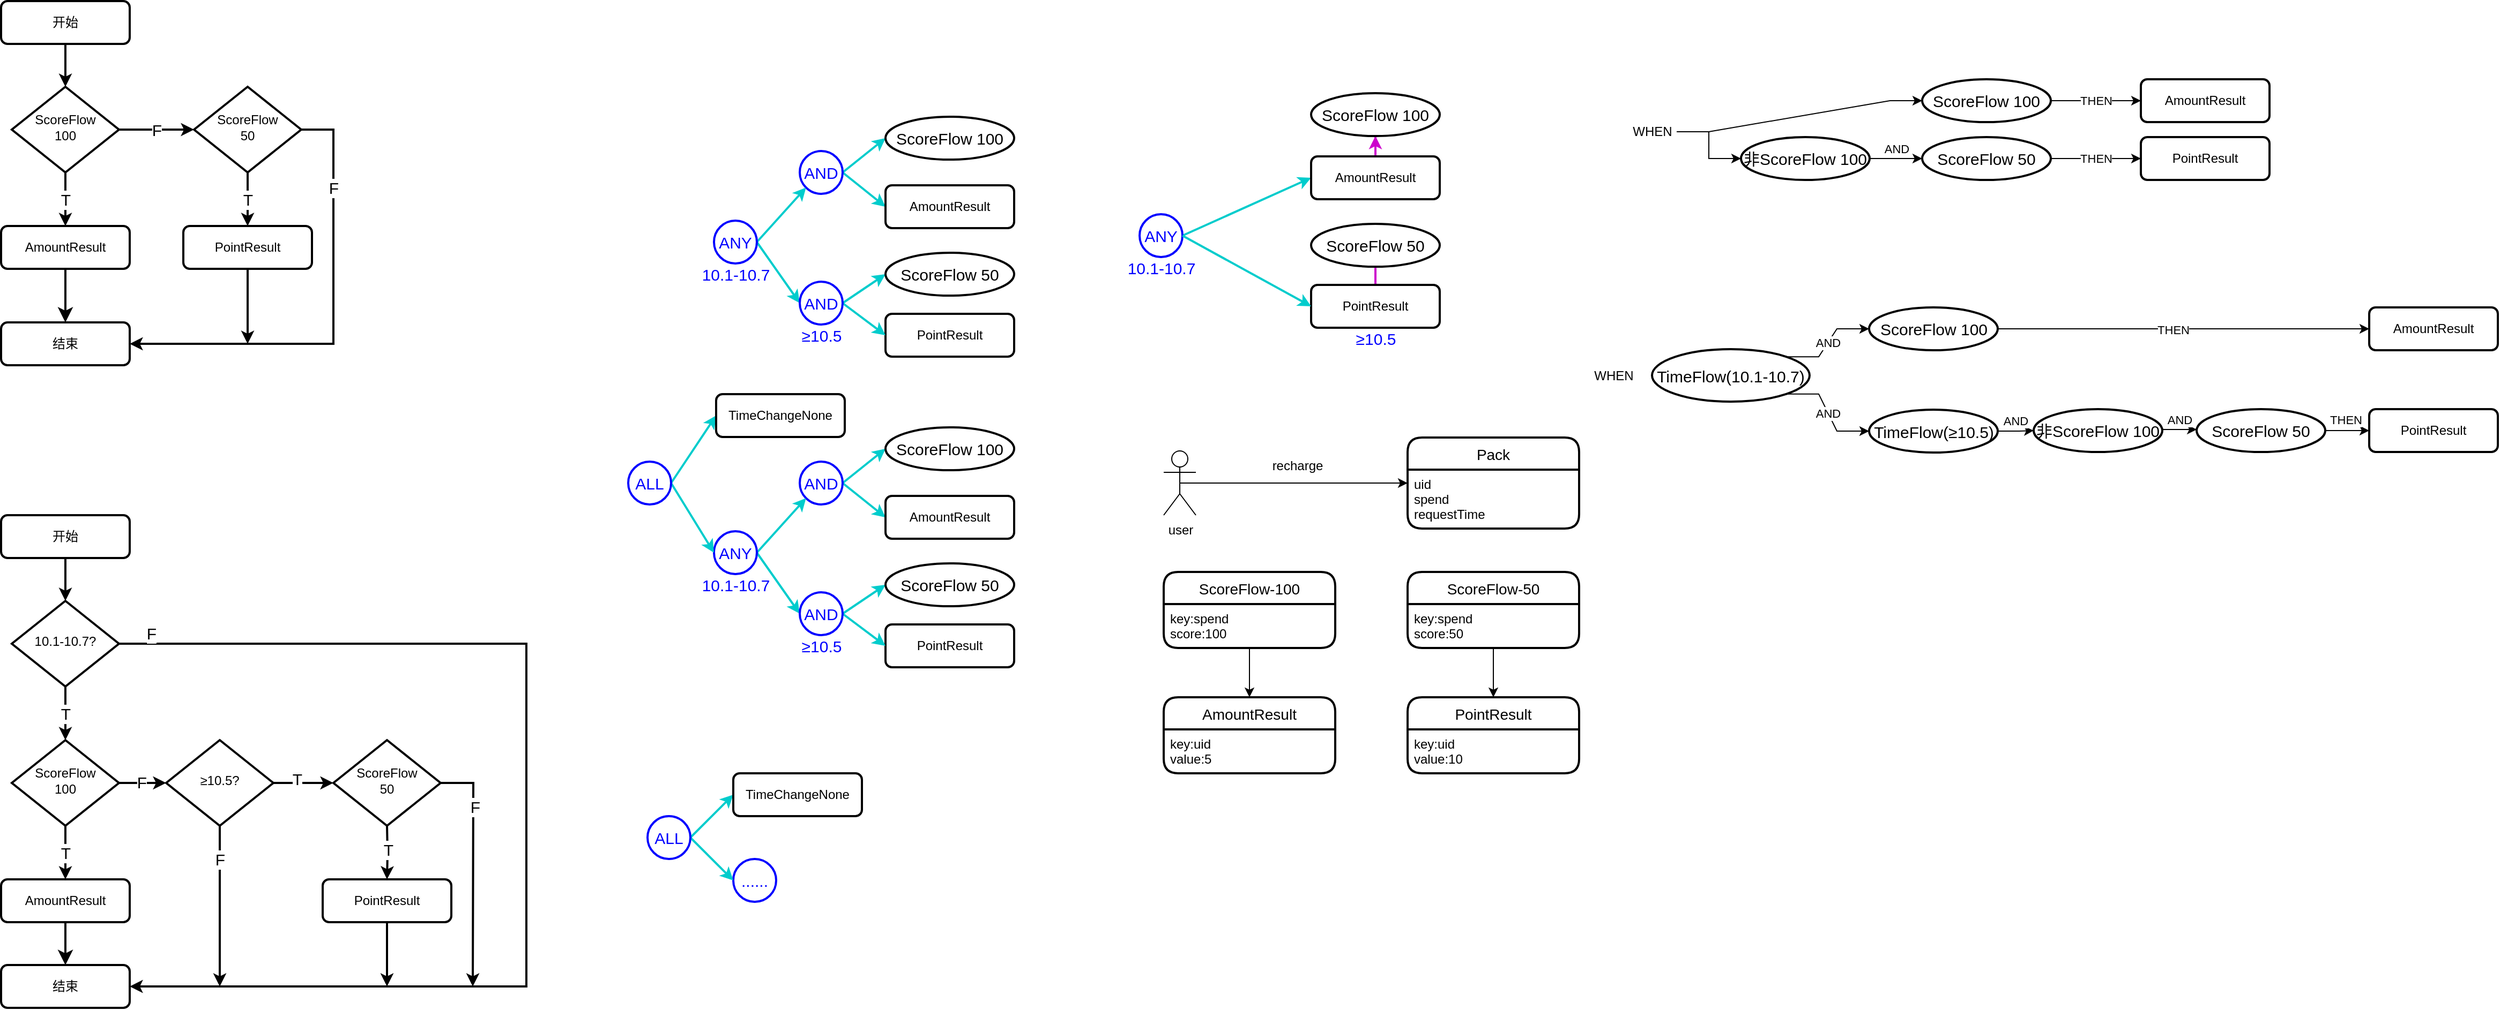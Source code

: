 <mxfile version="14.2.7" type="github">
  <diagram id="C5RBs43oDa-KdzZeNtuy" name="Page-1">
    <mxGraphModel dx="959" dy="532" grid="0" gridSize="10" guides="1" tooltips="1" connect="1" arrows="1" fold="1" page="0" pageScale="1" pageWidth="1169" pageHeight="827" math="0" shadow="0">
      <root>
        <mxCell id="WIyWlLk6GJQsqaUBKTNV-0" />
        <mxCell id="WIyWlLk6GJQsqaUBKTNV-1" parent="WIyWlLk6GJQsqaUBKTNV-0" />
        <mxCell id="TnptlTgJxlTRzI9Jp_Q5-65" value="" style="edgeStyle=orthogonalEdgeStyle;rounded=0;orthogonalLoop=1;jettySize=auto;html=1;endArrow=classic;endFill=1;strokeColor=#000000;strokeWidth=2;" parent="WIyWlLk6GJQsqaUBKTNV-1" source="TnptlTgJxlTRzI9Jp_Q5-39" target="TnptlTgJxlTRzI9Jp_Q5-55" edge="1">
          <mxGeometry relative="1" as="geometry" />
        </mxCell>
        <mxCell id="TnptlTgJxlTRzI9Jp_Q5-39" value="开始" style="rounded=1;whiteSpace=wrap;html=1;fontSize=12;glass=0;strokeWidth=2;shadow=0;" parent="WIyWlLk6GJQsqaUBKTNV-1" vertex="1">
          <mxGeometry x="160" y="530" width="120" height="40" as="geometry" />
        </mxCell>
        <mxCell id="TnptlTgJxlTRzI9Jp_Q5-64" value="T" style="edgeStyle=orthogonalEdgeStyle;rounded=0;orthogonalLoop=1;jettySize=auto;html=1;endArrow=classic;endFill=1;strokeColor=#000000;spacing=3;fontSize=15;strokeWidth=2;" parent="WIyWlLk6GJQsqaUBKTNV-1" source="TnptlTgJxlTRzI9Jp_Q5-42" target="TnptlTgJxlTRzI9Jp_Q5-45" edge="1">
          <mxGeometry relative="1" as="geometry" />
        </mxCell>
        <mxCell id="TnptlTgJxlTRzI9Jp_Q5-118" value="" style="edgeStyle=orthogonalEdgeStyle;rounded=0;jumpSize=10;orthogonalLoop=1;jettySize=auto;html=1;endArrow=classic;endFill=1;strokeColor=#000000;fontSize=15;fontColor=#000000;strokeWidth=2;" parent="WIyWlLk6GJQsqaUBKTNV-1" source="TnptlTgJxlTRzI9Jp_Q5-42" target="TnptlTgJxlTRzI9Jp_Q5-117" edge="1">
          <mxGeometry relative="1" as="geometry" />
        </mxCell>
        <mxCell id="TnptlTgJxlTRzI9Jp_Q5-120" value="F" style="edgeLabel;html=1;align=center;verticalAlign=middle;resizable=0;points=[];fontSize=15;fontColor=#000000;" parent="TnptlTgJxlTRzI9Jp_Q5-118" vertex="1" connectable="0">
          <mxGeometry x="-0.051" y="1" relative="1" as="geometry">
            <mxPoint as="offset" />
          </mxGeometry>
        </mxCell>
        <mxCell id="TnptlTgJxlTRzI9Jp_Q5-42" value="ScoreFlow&lt;br&gt;100" style="rhombus;whiteSpace=wrap;html=1;shadow=0;fontFamily=Helvetica;fontSize=12;align=center;strokeWidth=2;spacing=6;spacingTop=-4;" parent="WIyWlLk6GJQsqaUBKTNV-1" vertex="1">
          <mxGeometry x="170" y="740" width="100" height="80" as="geometry" />
        </mxCell>
        <mxCell id="TnptlTgJxlTRzI9Jp_Q5-43" value="" style="rounded=0;html=1;jettySize=auto;orthogonalLoop=1;fontSize=11;endArrow=classic;endFill=1;endSize=8;strokeWidth=2;shadow=0;labelBackgroundColor=none;edgeStyle=orthogonalEdgeStyle;exitX=0.5;exitY=1;exitDx=0;exitDy=0;" parent="WIyWlLk6GJQsqaUBKTNV-1" source="TnptlTgJxlTRzI9Jp_Q5-45" target="TnptlTgJxlTRzI9Jp_Q5-44" edge="1">
          <mxGeometry x="0.333" y="20" relative="1" as="geometry">
            <mxPoint as="offset" />
            <mxPoint x="220" y="940" as="sourcePoint" />
          </mxGeometry>
        </mxCell>
        <mxCell id="TnptlTgJxlTRzI9Jp_Q5-44" value="结束" style="rounded=1;whiteSpace=wrap;html=1;fontSize=12;glass=0;strokeWidth=2;shadow=0;" parent="WIyWlLk6GJQsqaUBKTNV-1" vertex="1">
          <mxGeometry x="160" y="950" width="120" height="40" as="geometry" />
        </mxCell>
        <mxCell id="TnptlTgJxlTRzI9Jp_Q5-45" value="AmountResult" style="rounded=1;whiteSpace=wrap;html=1;fontSize=12;glass=0;strokeWidth=2;shadow=0;" parent="WIyWlLk6GJQsqaUBKTNV-1" vertex="1">
          <mxGeometry x="160" y="870" width="120" height="40" as="geometry" />
        </mxCell>
        <mxCell id="TnptlTgJxlTRzI9Jp_Q5-46" value="" style="edgeStyle=orthogonalEdgeStyle;rounded=0;orthogonalLoop=1;jettySize=auto;html=1;spacing=3;fontSize=15;strokeWidth=2;" parent="WIyWlLk6GJQsqaUBKTNV-1" target="TnptlTgJxlTRzI9Jp_Q5-50" edge="1">
          <mxGeometry relative="1" as="geometry">
            <mxPoint x="520" y="820.0" as="sourcePoint" />
          </mxGeometry>
        </mxCell>
        <mxCell id="TnptlTgJxlTRzI9Jp_Q5-111" value="T" style="edgeLabel;html=1;align=center;verticalAlign=middle;resizable=0;points=[];fontSize=15;" parent="TnptlTgJxlTRzI9Jp_Q5-46" vertex="1" connectable="0">
          <mxGeometry x="-0.156" relative="1" as="geometry">
            <mxPoint as="offset" />
          </mxGeometry>
        </mxCell>
        <mxCell id="TnptlTgJxlTRzI9Jp_Q5-124" style="edgeStyle=orthogonalEdgeStyle;rounded=0;jumpSize=10;orthogonalLoop=1;jettySize=auto;html=1;endArrow=classic;endFill=1;strokeColor=#000000;fontSize=15;fontColor=#000000;strokeWidth=2;" parent="WIyWlLk6GJQsqaUBKTNV-1" source="TnptlTgJxlTRzI9Jp_Q5-50" edge="1">
          <mxGeometry relative="1" as="geometry">
            <mxPoint x="520" y="970" as="targetPoint" />
          </mxGeometry>
        </mxCell>
        <mxCell id="TnptlTgJxlTRzI9Jp_Q5-50" value="PointResult" style="rounded=1;whiteSpace=wrap;html=1;fontSize=12;glass=0;strokeWidth=2;shadow=0;" parent="WIyWlLk6GJQsqaUBKTNV-1" vertex="1">
          <mxGeometry x="460" y="870" width="120" height="40" as="geometry" />
        </mxCell>
        <mxCell id="TnptlTgJxlTRzI9Jp_Q5-56" value="T" style="edgeStyle=orthogonalEdgeStyle;rounded=0;orthogonalLoop=1;jettySize=auto;html=1;endArrow=classic;endFill=1;strokeColor=#000000;spacing=3;fontSize=15;strokeWidth=2;" parent="WIyWlLk6GJQsqaUBKTNV-1" source="TnptlTgJxlTRzI9Jp_Q5-55" target="TnptlTgJxlTRzI9Jp_Q5-42" edge="1">
          <mxGeometry relative="1" as="geometry" />
        </mxCell>
        <mxCell id="TnptlTgJxlTRzI9Jp_Q5-114" style="edgeStyle=orthogonalEdgeStyle;rounded=0;jumpSize=10;orthogonalLoop=1;jettySize=auto;html=1;exitX=1;exitY=0.5;exitDx=0;exitDy=0;entryX=1;entryY=0.5;entryDx=0;entryDy=0;endArrow=classic;endFill=1;strokeColor=#000000;fontSize=15;fontColor=#99004D;strokeWidth=2;" parent="WIyWlLk6GJQsqaUBKTNV-1" source="TnptlTgJxlTRzI9Jp_Q5-55" target="TnptlTgJxlTRzI9Jp_Q5-44" edge="1">
          <mxGeometry relative="1" as="geometry">
            <Array as="points">
              <mxPoint x="650" y="650" />
              <mxPoint x="650" y="970" />
            </Array>
          </mxGeometry>
        </mxCell>
        <mxCell id="TnptlTgJxlTRzI9Jp_Q5-132" value="F" style="edgeLabel;html=1;align=center;verticalAlign=middle;resizable=0;points=[];fontSize=15;fontColor=#000000;" parent="TnptlTgJxlTRzI9Jp_Q5-114" vertex="1" connectable="0">
          <mxGeometry x="-0.627" y="-1" relative="1" as="geometry">
            <mxPoint x="-170" y="-10.97" as="offset" />
          </mxGeometry>
        </mxCell>
        <mxCell id="TnptlTgJxlTRzI9Jp_Q5-55" value="10.1-10.7?" style="rhombus;whiteSpace=wrap;html=1;shadow=0;fontFamily=Helvetica;fontSize=12;align=center;strokeWidth=2;spacing=6;spacingTop=-4;" parent="WIyWlLk6GJQsqaUBKTNV-1" vertex="1">
          <mxGeometry x="170" y="610" width="100" height="80" as="geometry" />
        </mxCell>
        <mxCell id="TnptlTgJxlTRzI9Jp_Q5-104" value="" style="edgeStyle=orthogonalEdgeStyle;rounded=0;orthogonalLoop=1;jettySize=auto;html=1;endArrow=classic;endFill=1;strokeColor=#000000;spacingBottom=0;fontStyle=0;strokeWidth=2;" parent="WIyWlLk6GJQsqaUBKTNV-1" source="TnptlTgJxlTRzI9Jp_Q5-86" target="TnptlTgJxlTRzI9Jp_Q5-89" edge="1">
          <mxGeometry relative="1" as="geometry" />
        </mxCell>
        <mxCell id="TnptlTgJxlTRzI9Jp_Q5-86" value="开始" style="rounded=1;whiteSpace=wrap;html=1;fontSize=12;glass=0;strokeWidth=2;shadow=0;spacingBottom=0;fontStyle=0" parent="WIyWlLk6GJQsqaUBKTNV-1" vertex="1">
          <mxGeometry x="160" y="50" width="120" height="40" as="geometry" />
        </mxCell>
        <mxCell id="TnptlTgJxlTRzI9Jp_Q5-87" value="F" style="edgeStyle=orthogonalEdgeStyle;rounded=0;orthogonalLoop=1;jettySize=auto;html=1;endArrow=classic;endFill=1;strokeColor=#000000;spacing=3;fontSize=15;spacingBottom=0;fontStyle=0;strokeWidth=2;" parent="WIyWlLk6GJQsqaUBKTNV-1" source="TnptlTgJxlTRzI9Jp_Q5-89" target="TnptlTgJxlTRzI9Jp_Q5-97" edge="1">
          <mxGeometry relative="1" as="geometry" />
        </mxCell>
        <mxCell id="TnptlTgJxlTRzI9Jp_Q5-88" value="T" style="edgeStyle=orthogonalEdgeStyle;rounded=0;orthogonalLoop=1;jettySize=auto;html=1;endArrow=classic;endFill=1;strokeColor=#000000;spacing=3;fontSize=15;spacingBottom=0;fontStyle=0;strokeWidth=2;" parent="WIyWlLk6GJQsqaUBKTNV-1" source="TnptlTgJxlTRzI9Jp_Q5-89" target="TnptlTgJxlTRzI9Jp_Q5-92" edge="1">
          <mxGeometry relative="1" as="geometry" />
        </mxCell>
        <mxCell id="TnptlTgJxlTRzI9Jp_Q5-89" value="ScoreFlow&lt;br&gt;100" style="rhombus;whiteSpace=wrap;html=1;shadow=0;fontFamily=Helvetica;fontSize=12;align=center;strokeWidth=2;spacing=6;spacingTop=-4;spacingBottom=0;fontStyle=0" parent="WIyWlLk6GJQsqaUBKTNV-1" vertex="1">
          <mxGeometry x="170" y="130" width="100" height="80" as="geometry" />
        </mxCell>
        <mxCell id="TnptlTgJxlTRzI9Jp_Q5-90" value="" style="rounded=0;html=1;jettySize=auto;orthogonalLoop=1;fontSize=11;endArrow=classic;endFill=1;endSize=8;strokeWidth=2;shadow=0;labelBackgroundColor=none;edgeStyle=orthogonalEdgeStyle;exitX=0.5;exitY=1;exitDx=0;exitDy=0;spacingBottom=0;fontStyle=0" parent="WIyWlLk6GJQsqaUBKTNV-1" source="TnptlTgJxlTRzI9Jp_Q5-92" target="TnptlTgJxlTRzI9Jp_Q5-91" edge="1">
          <mxGeometry x="0.333" y="20" relative="1" as="geometry">
            <mxPoint as="offset" />
            <mxPoint x="220" y="330" as="sourcePoint" />
          </mxGeometry>
        </mxCell>
        <mxCell id="TnptlTgJxlTRzI9Jp_Q5-91" value="结束" style="rounded=1;whiteSpace=wrap;html=1;fontSize=12;glass=0;strokeWidth=2;shadow=0;spacingBottom=0;fontStyle=0" parent="WIyWlLk6GJQsqaUBKTNV-1" vertex="1">
          <mxGeometry x="160" y="350" width="120" height="40" as="geometry" />
        </mxCell>
        <mxCell id="TnptlTgJxlTRzI9Jp_Q5-92" value="AmountResult" style="rounded=1;whiteSpace=wrap;html=1;fontSize=12;glass=0;strokeWidth=2;shadow=0;spacingBottom=0;fontStyle=0" parent="WIyWlLk6GJQsqaUBKTNV-1" vertex="1">
          <mxGeometry x="160" y="260" width="120" height="40" as="geometry" />
        </mxCell>
        <mxCell id="TnptlTgJxlTRzI9Jp_Q5-93" value="T" style="edgeStyle=orthogonalEdgeStyle;rounded=0;orthogonalLoop=1;jettySize=auto;html=1;spacing=3;fontSize=15;spacingBottom=0;fontStyle=0;strokeWidth=2;" parent="WIyWlLk6GJQsqaUBKTNV-1" source="TnptlTgJxlTRzI9Jp_Q5-97" target="TnptlTgJxlTRzI9Jp_Q5-99" edge="1">
          <mxGeometry relative="1" as="geometry" />
        </mxCell>
        <mxCell id="TnptlTgJxlTRzI9Jp_Q5-95" style="edgeStyle=orthogonalEdgeStyle;rounded=0;orthogonalLoop=1;jettySize=auto;html=1;exitX=1;exitY=0.5;exitDx=0;exitDy=0;entryX=1;entryY=0.5;entryDx=0;entryDy=0;spacing=3;fontSize=12;spacingBottom=0;fontStyle=0;strokeWidth=2;" parent="WIyWlLk6GJQsqaUBKTNV-1" source="TnptlTgJxlTRzI9Jp_Q5-97" target="TnptlTgJxlTRzI9Jp_Q5-91" edge="1">
          <mxGeometry relative="1" as="geometry">
            <Array as="points">
              <mxPoint x="470" y="170" />
              <mxPoint x="470" y="370" />
            </Array>
          </mxGeometry>
        </mxCell>
        <mxCell id="TnptlTgJxlTRzI9Jp_Q5-131" value="F" style="edgeLabel;html=1;align=center;verticalAlign=middle;resizable=0;points=[];fontSize=15;fontColor=#000000;spacingBottom=0;fontStyle=0" parent="TnptlTgJxlTRzI9Jp_Q5-95" vertex="1" connectable="0">
          <mxGeometry x="-0.63" y="3" relative="1" as="geometry">
            <mxPoint x="-3.06" y="5.88" as="offset" />
          </mxGeometry>
        </mxCell>
        <mxCell id="TnptlTgJxlTRzI9Jp_Q5-97" value="ScoreFlow&lt;br&gt;50" style="rhombus;whiteSpace=wrap;html=1;shadow=0;fontFamily=Helvetica;fontSize=12;align=center;strokeWidth=2;spacing=6;spacingTop=-4;spacingBottom=0;fontStyle=0" parent="WIyWlLk6GJQsqaUBKTNV-1" vertex="1">
          <mxGeometry x="340" y="130" width="100" height="80" as="geometry" />
        </mxCell>
        <mxCell id="TnptlTgJxlTRzI9Jp_Q5-129" style="edgeStyle=orthogonalEdgeStyle;rounded=0;jumpSize=10;orthogonalLoop=1;jettySize=auto;html=1;endArrow=classic;endFill=1;strokeColor=#000000;fontSize=15;fontColor=#000000;spacingBottom=0;fontStyle=0;strokeWidth=2;" parent="WIyWlLk6GJQsqaUBKTNV-1" source="TnptlTgJxlTRzI9Jp_Q5-99" edge="1">
          <mxGeometry relative="1" as="geometry">
            <mxPoint x="390" y="370" as="targetPoint" />
          </mxGeometry>
        </mxCell>
        <mxCell id="TnptlTgJxlTRzI9Jp_Q5-99" value="PointResult" style="rounded=1;whiteSpace=wrap;html=1;fontSize=12;glass=0;strokeWidth=2;shadow=0;spacingBottom=0;fontStyle=0" parent="WIyWlLk6GJQsqaUBKTNV-1" vertex="1">
          <mxGeometry x="330" y="260" width="120" height="40" as="geometry" />
        </mxCell>
        <mxCell id="TnptlTgJxlTRzI9Jp_Q5-125" style="edgeStyle=orthogonalEdgeStyle;rounded=0;jumpSize=10;orthogonalLoop=1;jettySize=auto;html=1;endArrow=classic;endFill=1;strokeColor=#000000;fontSize=15;fontColor=#000000;strokeWidth=2;" parent="WIyWlLk6GJQsqaUBKTNV-1" source="TnptlTgJxlTRzI9Jp_Q5-48" edge="1">
          <mxGeometry relative="1" as="geometry">
            <mxPoint x="600" y="970" as="targetPoint" />
          </mxGeometry>
        </mxCell>
        <mxCell id="TnptlTgJxlTRzI9Jp_Q5-126" value="F" style="edgeLabel;html=1;align=center;verticalAlign=middle;resizable=0;points=[];fontSize=15;fontColor=#000000;" parent="TnptlTgJxlTRzI9Jp_Q5-125" vertex="1" connectable="0">
          <mxGeometry x="-0.53" y="1" relative="1" as="geometry">
            <mxPoint as="offset" />
          </mxGeometry>
        </mxCell>
        <mxCell id="TnptlTgJxlTRzI9Jp_Q5-48" value="ScoreFlow&lt;br&gt;50" style="rhombus;whiteSpace=wrap;html=1;shadow=0;fontFamily=Helvetica;fontSize=12;align=center;strokeWidth=2;spacing=6;spacingTop=-4;" parent="WIyWlLk6GJQsqaUBKTNV-1" vertex="1">
          <mxGeometry x="470" y="740" width="100" height="80" as="geometry" />
        </mxCell>
        <mxCell id="TnptlTgJxlTRzI9Jp_Q5-112" style="edgeStyle=orthogonalEdgeStyle;rounded=0;orthogonalLoop=1;jettySize=auto;html=1;exitX=1;exitY=0.5;exitDx=0;exitDy=0;entryX=1;entryY=0.5;entryDx=0;entryDy=0;fontSize=12;" parent="WIyWlLk6GJQsqaUBKTNV-1" target="TnptlTgJxlTRzI9Jp_Q5-48" edge="1">
          <mxGeometry relative="1" as="geometry">
            <mxPoint x="570" y="780.0" as="sourcePoint" />
            <mxPoint x="430" y="1000" as="targetPoint" />
          </mxGeometry>
        </mxCell>
        <mxCell id="TnptlTgJxlTRzI9Jp_Q5-119" value="" style="edgeStyle=orthogonalEdgeStyle;rounded=0;jumpSize=10;orthogonalLoop=1;jettySize=auto;html=1;endArrow=classic;endFill=1;strokeColor=#000000;fontSize=15;fontColor=#000000;strokeWidth=2;" parent="WIyWlLk6GJQsqaUBKTNV-1" source="TnptlTgJxlTRzI9Jp_Q5-117" target="TnptlTgJxlTRzI9Jp_Q5-48" edge="1">
          <mxGeometry relative="1" as="geometry" />
        </mxCell>
        <mxCell id="TnptlTgJxlTRzI9Jp_Q5-121" value="T" style="edgeLabel;html=1;align=center;verticalAlign=middle;resizable=0;points=[];fontSize=15;fontColor=#000000;" parent="TnptlTgJxlTRzI9Jp_Q5-119" vertex="1" connectable="0">
          <mxGeometry x="-0.229" y="4" relative="1" as="geometry">
            <mxPoint as="offset" />
          </mxGeometry>
        </mxCell>
        <mxCell id="TnptlTgJxlTRzI9Jp_Q5-123" style="edgeStyle=orthogonalEdgeStyle;rounded=0;jumpSize=10;orthogonalLoop=1;jettySize=auto;html=1;endArrow=classic;endFill=1;strokeColor=#000000;fontSize=15;fontColor=#000000;strokeWidth=2;" parent="WIyWlLk6GJQsqaUBKTNV-1" source="TnptlTgJxlTRzI9Jp_Q5-117" edge="1">
          <mxGeometry relative="1" as="geometry">
            <mxPoint x="364" y="970" as="targetPoint" />
          </mxGeometry>
        </mxCell>
        <mxCell id="TnptlTgJxlTRzI9Jp_Q5-127" value="F" style="edgeLabel;html=1;align=center;verticalAlign=middle;resizable=0;points=[];fontSize=15;fontColor=#000000;" parent="TnptlTgJxlTRzI9Jp_Q5-123" vertex="1" connectable="0">
          <mxGeometry x="-0.303" relative="1" as="geometry">
            <mxPoint y="-21.76" as="offset" />
          </mxGeometry>
        </mxCell>
        <mxCell id="TnptlTgJxlTRzI9Jp_Q5-117" value="≥10.5?" style="rhombus;whiteSpace=wrap;html=1;shadow=0;fontFamily=Helvetica;fontSize=12;align=center;strokeWidth=2;spacing=6;spacingTop=-4;" parent="WIyWlLk6GJQsqaUBKTNV-1" vertex="1">
          <mxGeometry x="314" y="740" width="100" height="80" as="geometry" />
        </mxCell>
        <mxCell id="TnptlTgJxlTRzI9Jp_Q5-153" style="edgeStyle=none;rounded=0;jumpSize=10;orthogonalLoop=1;jettySize=auto;html=1;exitX=1;exitY=0.5;exitDx=0;exitDy=0;entryX=0;entryY=0.5;entryDx=0;entryDy=0;endArrow=classic;endFill=1;strokeWidth=2;fontSize=15;fontColor=#6600CC;strokeColor=#00CCCC;" parent="WIyWlLk6GJQsqaUBKTNV-1" source="TnptlTgJxlTRzI9Jp_Q5-135" target="TnptlTgJxlTRzI9Jp_Q5-148" edge="1">
          <mxGeometry relative="1" as="geometry" />
        </mxCell>
        <mxCell id="TnptlTgJxlTRzI9Jp_Q5-154" style="edgeStyle=none;rounded=0;jumpSize=10;orthogonalLoop=1;jettySize=auto;html=1;exitX=1;exitY=0.5;exitDx=0;exitDy=0;entryX=0;entryY=0.5;entryDx=0;entryDy=0;endArrow=classic;endFill=1;strokeWidth=2;fontSize=15;fontColor=#6600CC;strokeColor=#00CCCC;" parent="WIyWlLk6GJQsqaUBKTNV-1" source="TnptlTgJxlTRzI9Jp_Q5-135" target="TnptlTgJxlTRzI9Jp_Q5-143" edge="1">
          <mxGeometry relative="1" as="geometry" />
        </mxCell>
        <mxCell id="TnptlTgJxlTRzI9Jp_Q5-135" value="AND" style="ellipse;whiteSpace=wrap;html=1;aspect=fixed;strokeWidth=2;fontSize=15;fontColor=#0000FF;strokeColor=#0000FF;" parent="WIyWlLk6GJQsqaUBKTNV-1" vertex="1">
          <mxGeometry x="905" y="190" width="40" height="40" as="geometry" />
        </mxCell>
        <mxCell id="TnptlTgJxlTRzI9Jp_Q5-157" style="edgeStyle=none;rounded=0;jumpSize=10;orthogonalLoop=1;jettySize=auto;html=1;exitX=1;exitY=0.5;exitDx=0;exitDy=0;entryX=0;entryY=1;entryDx=0;entryDy=0;endArrow=classic;endFill=1;strokeWidth=2;fontSize=15;fontColor=#6600CC;strokeColor=#00CCCC;" parent="WIyWlLk6GJQsqaUBKTNV-1" source="TnptlTgJxlTRzI9Jp_Q5-136" target="TnptlTgJxlTRzI9Jp_Q5-135" edge="1">
          <mxGeometry relative="1" as="geometry" />
        </mxCell>
        <mxCell id="TnptlTgJxlTRzI9Jp_Q5-158" style="edgeStyle=none;rounded=0;jumpSize=10;orthogonalLoop=1;jettySize=auto;html=1;exitX=1;exitY=0.5;exitDx=0;exitDy=0;entryX=0;entryY=0.5;entryDx=0;entryDy=0;endArrow=classic;endFill=1;strokeWidth=2;fontSize=15;fontColor=#6600CC;strokeColor=#00CCCC;" parent="WIyWlLk6GJQsqaUBKTNV-1" source="TnptlTgJxlTRzI9Jp_Q5-136" target="TnptlTgJxlTRzI9Jp_Q5-145" edge="1">
          <mxGeometry relative="1" as="geometry" />
        </mxCell>
        <mxCell id="TnptlTgJxlTRzI9Jp_Q5-136" value="ANY" style="ellipse;whiteSpace=wrap;html=1;aspect=fixed;strokeWidth=2;fontSize=15;fontColor=#0000FF;strokeColor=#0000FF;" parent="WIyWlLk6GJQsqaUBKTNV-1" vertex="1">
          <mxGeometry x="825" y="255" width="40" height="40" as="geometry" />
        </mxCell>
        <mxCell id="TnptlTgJxlTRzI9Jp_Q5-143" value="AmountResult" style="rounded=1;whiteSpace=wrap;html=1;fontSize=12;glass=0;strokeWidth=2;shadow=0;spacingBottom=0;fontStyle=0" parent="WIyWlLk6GJQsqaUBKTNV-1" vertex="1">
          <mxGeometry x="985" y="222" width="120" height="40" as="geometry" />
        </mxCell>
        <mxCell id="TnptlTgJxlTRzI9Jp_Q5-144" value="PointResult" style="rounded=1;whiteSpace=wrap;html=1;fontSize=12;glass=0;strokeWidth=2;shadow=0;spacingBottom=0;fontStyle=0" parent="WIyWlLk6GJQsqaUBKTNV-1" vertex="1">
          <mxGeometry x="985" y="342" width="120" height="40" as="geometry" />
        </mxCell>
        <mxCell id="TnptlTgJxlTRzI9Jp_Q5-155" style="edgeStyle=none;rounded=0;jumpSize=10;orthogonalLoop=1;jettySize=auto;html=1;exitX=1;exitY=0.5;exitDx=0;exitDy=0;entryX=0;entryY=0.5;entryDx=0;entryDy=0;endArrow=classic;endFill=1;strokeWidth=2;fontSize=15;fontColor=#6600CC;strokeColor=#00CCCC;" parent="WIyWlLk6GJQsqaUBKTNV-1" source="TnptlTgJxlTRzI9Jp_Q5-145" target="TnptlTgJxlTRzI9Jp_Q5-149" edge="1">
          <mxGeometry relative="1" as="geometry" />
        </mxCell>
        <mxCell id="TnptlTgJxlTRzI9Jp_Q5-156" style="edgeStyle=none;rounded=0;jumpSize=10;orthogonalLoop=1;jettySize=auto;html=1;exitX=1;exitY=0.5;exitDx=0;exitDy=0;entryX=0;entryY=0.5;entryDx=0;entryDy=0;endArrow=classic;endFill=1;strokeWidth=2;fontSize=15;fontColor=#6600CC;strokeColor=#00CCCC;" parent="WIyWlLk6GJQsqaUBKTNV-1" source="TnptlTgJxlTRzI9Jp_Q5-145" target="TnptlTgJxlTRzI9Jp_Q5-144" edge="1">
          <mxGeometry relative="1" as="geometry" />
        </mxCell>
        <mxCell id="TnptlTgJxlTRzI9Jp_Q5-145" value="AND" style="ellipse;whiteSpace=wrap;html=1;aspect=fixed;strokeWidth=2;fontSize=15;fontColor=#0000FF;strokeColor=#0000FF;" parent="WIyWlLk6GJQsqaUBKTNV-1" vertex="1">
          <mxGeometry x="905" y="312" width="40" height="40" as="geometry" />
        </mxCell>
        <mxCell id="TnptlTgJxlTRzI9Jp_Q5-148" value="&lt;span&gt;ScoreFlow 100&lt;/span&gt;" style="ellipse;whiteSpace=wrap;html=1;strokeWidth=2;fontSize=15;fontColor=#000000;" parent="WIyWlLk6GJQsqaUBKTNV-1" vertex="1">
          <mxGeometry x="985" y="158" width="120" height="40" as="geometry" />
        </mxCell>
        <mxCell id="TnptlTgJxlTRzI9Jp_Q5-149" value="&lt;span&gt;ScoreFlow 50&lt;/span&gt;" style="ellipse;whiteSpace=wrap;html=1;strokeWidth=2;fontSize=15;fontColor=#000000;" parent="WIyWlLk6GJQsqaUBKTNV-1" vertex="1">
          <mxGeometry x="985" y="285" width="120" height="40" as="geometry" />
        </mxCell>
        <mxCell id="TnptlTgJxlTRzI9Jp_Q5-166" value="10.1-10.7" style="text;html=1;align=center;verticalAlign=middle;resizable=0;points=[];autosize=1;fontSize=15;fontColor=#0000FF;" parent="WIyWlLk6GJQsqaUBKTNV-1" vertex="1">
          <mxGeometry x="805" y="295" width="80" height="20" as="geometry" />
        </mxCell>
        <mxCell id="TnptlTgJxlTRzI9Jp_Q5-167" value="≥10.5" style="text;html=1;align=center;verticalAlign=middle;resizable=0;points=[];autosize=1;fontSize=15;fontColor=#0000FF;" parent="WIyWlLk6GJQsqaUBKTNV-1" vertex="1">
          <mxGeometry x="895" y="352" width="60" height="20" as="geometry" />
        </mxCell>
        <mxCell id="TnptlTgJxlTRzI9Jp_Q5-168" style="edgeStyle=none;rounded=0;jumpSize=10;orthogonalLoop=1;jettySize=auto;html=1;exitX=1;exitY=0.5;exitDx=0;exitDy=0;entryX=0;entryY=0.5;entryDx=0;entryDy=0;endArrow=classic;endFill=1;strokeWidth=2;fontSize=15;fontColor=#6600CC;strokeColor=#00CCCC;" parent="WIyWlLk6GJQsqaUBKTNV-1" source="TnptlTgJxlTRzI9Jp_Q5-170" target="TnptlTgJxlTRzI9Jp_Q5-179" edge="1">
          <mxGeometry relative="1" as="geometry" />
        </mxCell>
        <mxCell id="TnptlTgJxlTRzI9Jp_Q5-169" style="edgeStyle=none;rounded=0;jumpSize=10;orthogonalLoop=1;jettySize=auto;html=1;exitX=1;exitY=0.5;exitDx=0;exitDy=0;entryX=0;entryY=0.5;entryDx=0;entryDy=0;endArrow=classic;endFill=1;strokeWidth=2;fontSize=15;fontColor=#6600CC;strokeColor=#00CCCC;" parent="WIyWlLk6GJQsqaUBKTNV-1" source="TnptlTgJxlTRzI9Jp_Q5-170" target="TnptlTgJxlTRzI9Jp_Q5-174" edge="1">
          <mxGeometry relative="1" as="geometry" />
        </mxCell>
        <mxCell id="TnptlTgJxlTRzI9Jp_Q5-170" value="AND" style="ellipse;whiteSpace=wrap;html=1;aspect=fixed;strokeWidth=2;fontSize=15;fontColor=#0000FF;strokeColor=#0000FF;" parent="WIyWlLk6GJQsqaUBKTNV-1" vertex="1">
          <mxGeometry x="905" y="480" width="40" height="40" as="geometry" />
        </mxCell>
        <mxCell id="TnptlTgJxlTRzI9Jp_Q5-171" style="edgeStyle=none;rounded=0;jumpSize=10;orthogonalLoop=1;jettySize=auto;html=1;exitX=1;exitY=0.5;exitDx=0;exitDy=0;entryX=0;entryY=1;entryDx=0;entryDy=0;endArrow=classic;endFill=1;strokeWidth=2;fontSize=15;fontColor=#6600CC;strokeColor=#00CCCC;" parent="WIyWlLk6GJQsqaUBKTNV-1" source="TnptlTgJxlTRzI9Jp_Q5-173" target="TnptlTgJxlTRzI9Jp_Q5-170" edge="1">
          <mxGeometry relative="1" as="geometry" />
        </mxCell>
        <mxCell id="TnptlTgJxlTRzI9Jp_Q5-172" style="edgeStyle=none;rounded=0;jumpSize=10;orthogonalLoop=1;jettySize=auto;html=1;exitX=1;exitY=0.5;exitDx=0;exitDy=0;entryX=0;entryY=0.5;entryDx=0;entryDy=0;endArrow=classic;endFill=1;strokeWidth=2;fontSize=15;fontColor=#6600CC;strokeColor=#00CCCC;" parent="WIyWlLk6GJQsqaUBKTNV-1" source="TnptlTgJxlTRzI9Jp_Q5-173" target="TnptlTgJxlTRzI9Jp_Q5-178" edge="1">
          <mxGeometry relative="1" as="geometry" />
        </mxCell>
        <mxCell id="TnptlTgJxlTRzI9Jp_Q5-173" value="ANY" style="ellipse;whiteSpace=wrap;html=1;aspect=fixed;strokeWidth=2;fontSize=15;fontColor=#0000FF;strokeColor=#0000FF;" parent="WIyWlLk6GJQsqaUBKTNV-1" vertex="1">
          <mxGeometry x="825" y="545" width="40" height="40" as="geometry" />
        </mxCell>
        <mxCell id="TnptlTgJxlTRzI9Jp_Q5-174" value="AmountResult" style="rounded=1;whiteSpace=wrap;html=1;fontSize=12;glass=0;strokeWidth=2;shadow=0;spacingBottom=0;fontStyle=0" parent="WIyWlLk6GJQsqaUBKTNV-1" vertex="1">
          <mxGeometry x="985" y="512" width="120" height="40" as="geometry" />
        </mxCell>
        <mxCell id="TnptlTgJxlTRzI9Jp_Q5-175" value="PointResult" style="rounded=1;whiteSpace=wrap;html=1;fontSize=12;glass=0;strokeWidth=2;shadow=0;spacingBottom=0;fontStyle=0" parent="WIyWlLk6GJQsqaUBKTNV-1" vertex="1">
          <mxGeometry x="985" y="632" width="120" height="40" as="geometry" />
        </mxCell>
        <mxCell id="TnptlTgJxlTRzI9Jp_Q5-176" style="edgeStyle=none;rounded=0;jumpSize=10;orthogonalLoop=1;jettySize=auto;html=1;exitX=1;exitY=0.5;exitDx=0;exitDy=0;entryX=0;entryY=0.5;entryDx=0;entryDy=0;endArrow=classic;endFill=1;strokeWidth=2;fontSize=15;fontColor=#6600CC;strokeColor=#00CCCC;" parent="WIyWlLk6GJQsqaUBKTNV-1" source="TnptlTgJxlTRzI9Jp_Q5-178" target="TnptlTgJxlTRzI9Jp_Q5-180" edge="1">
          <mxGeometry relative="1" as="geometry" />
        </mxCell>
        <mxCell id="TnptlTgJxlTRzI9Jp_Q5-177" style="edgeStyle=none;rounded=0;jumpSize=10;orthogonalLoop=1;jettySize=auto;html=1;exitX=1;exitY=0.5;exitDx=0;exitDy=0;entryX=0;entryY=0.5;entryDx=0;entryDy=0;endArrow=classic;endFill=1;strokeWidth=2;fontSize=15;fontColor=#6600CC;strokeColor=#00CCCC;" parent="WIyWlLk6GJQsqaUBKTNV-1" source="TnptlTgJxlTRzI9Jp_Q5-178" target="TnptlTgJxlTRzI9Jp_Q5-175" edge="1">
          <mxGeometry relative="1" as="geometry" />
        </mxCell>
        <mxCell id="TnptlTgJxlTRzI9Jp_Q5-178" value="AND" style="ellipse;whiteSpace=wrap;html=1;aspect=fixed;strokeWidth=2;fontSize=15;fontColor=#0000FF;strokeColor=#0000FF;" parent="WIyWlLk6GJQsqaUBKTNV-1" vertex="1">
          <mxGeometry x="905" y="602" width="40" height="40" as="geometry" />
        </mxCell>
        <mxCell id="TnptlTgJxlTRzI9Jp_Q5-179" value="&lt;span&gt;ScoreFlow 100&lt;/span&gt;" style="ellipse;whiteSpace=wrap;html=1;strokeWidth=2;fontSize=15;fontColor=#000000;" parent="WIyWlLk6GJQsqaUBKTNV-1" vertex="1">
          <mxGeometry x="985" y="448" width="120" height="40" as="geometry" />
        </mxCell>
        <mxCell id="TnptlTgJxlTRzI9Jp_Q5-180" value="&lt;span&gt;ScoreFlow 50&lt;/span&gt;" style="ellipse;whiteSpace=wrap;html=1;strokeWidth=2;fontSize=15;fontColor=#000000;" parent="WIyWlLk6GJQsqaUBKTNV-1" vertex="1">
          <mxGeometry x="985" y="575" width="120" height="40" as="geometry" />
        </mxCell>
        <mxCell id="TnptlTgJxlTRzI9Jp_Q5-181" value="10.1-10.7" style="text;html=1;align=center;verticalAlign=middle;resizable=0;points=[];autosize=1;fontSize=15;fontColor=#0000FF;" parent="WIyWlLk6GJQsqaUBKTNV-1" vertex="1">
          <mxGeometry x="805" y="585" width="80" height="20" as="geometry" />
        </mxCell>
        <mxCell id="TnptlTgJxlTRzI9Jp_Q5-182" value="≥10.5" style="text;html=1;align=center;verticalAlign=middle;resizable=0;points=[];autosize=1;fontSize=15;fontColor=#0000FF;" parent="WIyWlLk6GJQsqaUBKTNV-1" vertex="1">
          <mxGeometry x="895" y="642" width="60" height="20" as="geometry" />
        </mxCell>
        <mxCell id="TnptlTgJxlTRzI9Jp_Q5-185" style="rounded=0;jumpSize=10;orthogonalLoop=1;jettySize=auto;html=1;exitX=1;exitY=0.5;exitDx=0;exitDy=0;entryX=0;entryY=0.5;entryDx=0;entryDy=0;endArrow=classic;endFill=1;strokeColor=#00CCCC;strokeWidth=2;fontSize=15;fontColor=#6600CC;startArrow=none;startFill=0;" parent="WIyWlLk6GJQsqaUBKTNV-1" source="TnptlTgJxlTRzI9Jp_Q5-183" target="TnptlTgJxlTRzI9Jp_Q5-173" edge="1">
          <mxGeometry relative="1" as="geometry" />
        </mxCell>
        <mxCell id="TnptlTgJxlTRzI9Jp_Q5-187" style="edgeStyle=none;rounded=0;jumpSize=10;orthogonalLoop=1;jettySize=auto;html=1;exitX=1;exitY=0.5;exitDx=0;exitDy=0;entryX=0;entryY=0.5;entryDx=0;entryDy=0;startArrow=none;startFill=0;endArrow=classic;endFill=1;strokeColor=#00CCCC;strokeWidth=2;fontSize=15;fontColor=#6600CC;" parent="WIyWlLk6GJQsqaUBKTNV-1" source="TnptlTgJxlTRzI9Jp_Q5-183" target="TnptlTgJxlTRzI9Jp_Q5-186" edge="1">
          <mxGeometry relative="1" as="geometry" />
        </mxCell>
        <mxCell id="TnptlTgJxlTRzI9Jp_Q5-183" value="ALL" style="ellipse;whiteSpace=wrap;html=1;aspect=fixed;strokeWidth=2;fontSize=15;fontColor=#0000FF;strokeColor=#0000FF;" parent="WIyWlLk6GJQsqaUBKTNV-1" vertex="1">
          <mxGeometry x="745" y="480" width="40" height="40" as="geometry" />
        </mxCell>
        <mxCell id="TnptlTgJxlTRzI9Jp_Q5-186" value="TimeChangeNone" style="rounded=1;whiteSpace=wrap;html=1;fontSize=12;glass=0;strokeWidth=2;shadow=0;spacingBottom=0;fontStyle=0" parent="WIyWlLk6GJQsqaUBKTNV-1" vertex="1">
          <mxGeometry x="827" y="417" width="120" height="40" as="geometry" />
        </mxCell>
        <mxCell id="TnptlTgJxlTRzI9Jp_Q5-188" style="edgeStyle=none;rounded=0;jumpSize=10;orthogonalLoop=1;jettySize=auto;html=1;exitX=1;exitY=0.5;exitDx=0;exitDy=0;entryX=0;entryY=0.5;entryDx=0;entryDy=0;endArrow=classic;endFill=1;strokeWidth=2;fontSize=15;fontColor=#6600CC;strokeColor=#00CCCC;" parent="WIyWlLk6GJQsqaUBKTNV-1" edge="1">
          <mxGeometry relative="1" as="geometry">
            <mxPoint x="1338" y="856" as="sourcePoint" />
          </mxGeometry>
        </mxCell>
        <mxCell id="TnptlTgJxlTRzI9Jp_Q5-193" value="......" style="ellipse;whiteSpace=wrap;html=1;aspect=fixed;strokeWidth=2;fontSize=15;fontColor=#0000FF;strokeColor=#0000FF;" parent="WIyWlLk6GJQsqaUBKTNV-1" vertex="1">
          <mxGeometry x="843" y="851" width="40" height="40" as="geometry" />
        </mxCell>
        <mxCell id="TnptlTgJxlTRzI9Jp_Q5-203" style="rounded=0;jumpSize=10;orthogonalLoop=1;jettySize=auto;html=1;exitX=1;exitY=0.5;exitDx=0;exitDy=0;entryX=0;entryY=0.5;entryDx=0;entryDy=0;endArrow=classic;endFill=1;strokeColor=#00CCCC;strokeWidth=2;fontSize=15;fontColor=#6600CC;startArrow=none;startFill=0;" parent="WIyWlLk6GJQsqaUBKTNV-1" source="TnptlTgJxlTRzI9Jp_Q5-205" target="TnptlTgJxlTRzI9Jp_Q5-193" edge="1">
          <mxGeometry relative="1" as="geometry" />
        </mxCell>
        <mxCell id="TnptlTgJxlTRzI9Jp_Q5-204" style="edgeStyle=none;rounded=0;jumpSize=10;orthogonalLoop=1;jettySize=auto;html=1;exitX=1;exitY=0.5;exitDx=0;exitDy=0;entryX=0;entryY=0.5;entryDx=0;entryDy=0;startArrow=none;startFill=0;endArrow=classic;endFill=1;strokeColor=#00CCCC;strokeWidth=2;fontSize=15;fontColor=#6600CC;" parent="WIyWlLk6GJQsqaUBKTNV-1" source="TnptlTgJxlTRzI9Jp_Q5-205" target="TnptlTgJxlTRzI9Jp_Q5-206" edge="1">
          <mxGeometry relative="1" as="geometry" />
        </mxCell>
        <mxCell id="TnptlTgJxlTRzI9Jp_Q5-205" value="ALL" style="ellipse;whiteSpace=wrap;html=1;aspect=fixed;strokeWidth=2;fontSize=15;fontColor=#0000FF;strokeColor=#0000FF;" parent="WIyWlLk6GJQsqaUBKTNV-1" vertex="1">
          <mxGeometry x="763" y="811" width="40" height="40" as="geometry" />
        </mxCell>
        <mxCell id="TnptlTgJxlTRzI9Jp_Q5-206" value="TimeChangeNone" style="rounded=1;whiteSpace=wrap;html=1;fontSize=12;glass=0;strokeWidth=2;shadow=0;spacingBottom=0;fontStyle=0" parent="WIyWlLk6GJQsqaUBKTNV-1" vertex="1">
          <mxGeometry x="843" y="771" width="120" height="40" as="geometry" />
        </mxCell>
        <mxCell id="jmGzEtICHQxzF6tMECZx-3" style="edgeStyle=none;rounded=0;jumpSize=10;orthogonalLoop=1;jettySize=auto;html=1;exitX=1;exitY=0.5;exitDx=0;exitDy=0;entryX=0;entryY=0.5;entryDx=0;entryDy=0;endArrow=classic;endFill=1;strokeWidth=2;fontSize=15;fontColor=#6600CC;strokeColor=#00CCCC;" parent="WIyWlLk6GJQsqaUBKTNV-1" source="jmGzEtICHQxzF6tMECZx-5" target="jmGzEtICHQxzF6tMECZx-6" edge="1">
          <mxGeometry relative="1" as="geometry">
            <mxPoint x="1307.858" y="218.142" as="targetPoint" />
          </mxGeometry>
        </mxCell>
        <mxCell id="jmGzEtICHQxzF6tMECZx-5" value="ANY" style="ellipse;whiteSpace=wrap;html=1;aspect=fixed;strokeWidth=2;fontSize=15;fontColor=#0000FF;strokeColor=#0000FF;" parent="WIyWlLk6GJQsqaUBKTNV-1" vertex="1">
          <mxGeometry x="1222" y="249" width="40" height="40" as="geometry" />
        </mxCell>
        <mxCell id="jmGzEtICHQxzF6tMECZx-19" style="edgeStyle=orthogonalEdgeStyle;rounded=0;orthogonalLoop=1;jettySize=auto;html=1;entryX=0.5;entryY=1;entryDx=0;entryDy=0;strokeWidth=2;strokeColor=#CC00CC;" parent="WIyWlLk6GJQsqaUBKTNV-1" source="jmGzEtICHQxzF6tMECZx-6" target="jmGzEtICHQxzF6tMECZx-11" edge="1">
          <mxGeometry relative="1" as="geometry" />
        </mxCell>
        <mxCell id="jmGzEtICHQxzF6tMECZx-6" value="AmountResult" style="rounded=1;whiteSpace=wrap;html=1;fontSize=12;glass=0;strokeWidth=2;shadow=0;spacingBottom=0;fontStyle=0" parent="WIyWlLk6GJQsqaUBKTNV-1" vertex="1">
          <mxGeometry x="1382" y="195" width="120" height="40" as="geometry" />
        </mxCell>
        <mxCell id="jmGzEtICHQxzF6tMECZx-17" style="edgeStyle=orthogonalEdgeStyle;rounded=0;orthogonalLoop=1;jettySize=auto;html=1;strokeWidth=2;strokeColor=#CC00CC;" parent="WIyWlLk6GJQsqaUBKTNV-1" source="jmGzEtICHQxzF6tMECZx-7" edge="1">
          <mxGeometry relative="1" as="geometry">
            <mxPoint x="1442.0" y="299.143" as="targetPoint" />
          </mxGeometry>
        </mxCell>
        <mxCell id="jmGzEtICHQxzF6tMECZx-7" value="PointResult" style="rounded=1;whiteSpace=wrap;html=1;fontSize=12;glass=0;strokeWidth=2;shadow=0;spacingBottom=0;fontStyle=0" parent="WIyWlLk6GJQsqaUBKTNV-1" vertex="1">
          <mxGeometry x="1382" y="315" width="120" height="40" as="geometry" />
        </mxCell>
        <mxCell id="jmGzEtICHQxzF6tMECZx-9" style="edgeStyle=none;rounded=0;jumpSize=10;orthogonalLoop=1;jettySize=auto;html=1;exitX=1;exitY=0.5;exitDx=0;exitDy=0;entryX=0;entryY=0.5;entryDx=0;entryDy=0;endArrow=classic;endFill=1;strokeWidth=2;fontSize=15;fontColor=#6600CC;strokeColor=#00CCCC;" parent="WIyWlLk6GJQsqaUBKTNV-1" source="jmGzEtICHQxzF6tMECZx-5" target="jmGzEtICHQxzF6tMECZx-7" edge="1">
          <mxGeometry relative="1" as="geometry">
            <mxPoint x="1342" y="326" as="sourcePoint" />
          </mxGeometry>
        </mxCell>
        <mxCell id="jmGzEtICHQxzF6tMECZx-11" value="&lt;span&gt;ScoreFlow 100&lt;/span&gt;" style="ellipse;whiteSpace=wrap;html=1;strokeWidth=2;fontSize=15;fontColor=#000000;" parent="WIyWlLk6GJQsqaUBKTNV-1" vertex="1">
          <mxGeometry x="1382" y="136" width="120" height="40" as="geometry" />
        </mxCell>
        <mxCell id="jmGzEtICHQxzF6tMECZx-12" value="&lt;span&gt;ScoreFlow 50&lt;/span&gt;" style="ellipse;whiteSpace=wrap;html=1;strokeWidth=2;fontSize=15;fontColor=#000000;" parent="WIyWlLk6GJQsqaUBKTNV-1" vertex="1">
          <mxGeometry x="1382" y="258" width="120" height="40" as="geometry" />
        </mxCell>
        <mxCell id="jmGzEtICHQxzF6tMECZx-13" value="10.1-10.7" style="text;html=1;align=center;verticalAlign=middle;resizable=0;points=[];autosize=1;fontSize=15;fontColor=#0000FF;" parent="WIyWlLk6GJQsqaUBKTNV-1" vertex="1">
          <mxGeometry x="1202" y="289" width="80" height="20" as="geometry" />
        </mxCell>
        <mxCell id="jmGzEtICHQxzF6tMECZx-15" value="≥10.5" style="text;html=1;align=center;verticalAlign=middle;resizable=0;points=[];autosize=1;fontSize=15;fontColor=#0000FF;" parent="WIyWlLk6GJQsqaUBKTNV-1" vertex="1">
          <mxGeometry x="1412" y="355" width="60" height="20" as="geometry" />
        </mxCell>
        <mxCell id="QIXoGVVQBIflCUho2s_--22" style="edgeStyle=orthogonalEdgeStyle;rounded=0;orthogonalLoop=1;jettySize=auto;html=1;exitX=0.5;exitY=0.5;exitDx=0;exitDy=0;exitPerimeter=0;entryX=0;entryY=0.5;entryDx=0;entryDy=0;" parent="WIyWlLk6GJQsqaUBKTNV-1" source="QIXoGVVQBIflCUho2s_--0" target="QIXoGVVQBIflCUho2s_--11" edge="1">
          <mxGeometry relative="1" as="geometry" />
        </mxCell>
        <mxCell id="QIXoGVVQBIflCUho2s_--0" value="user" style="shape=umlActor;verticalLabelPosition=bottom;verticalAlign=top;html=1;outlineConnect=0;" parent="WIyWlLk6GJQsqaUBKTNV-1" vertex="1">
          <mxGeometry x="1244.5" y="470" width="30" height="60" as="geometry" />
        </mxCell>
        <mxCell id="QIXoGVVQBIflCUho2s_--11" value="Pack" style="swimlane;childLayout=stackLayout;horizontal=1;startSize=30;horizontalStack=0;rounded=1;fontSize=14;fontStyle=0;strokeWidth=2;resizeParent=0;resizeLast=1;shadow=0;dashed=0;align=center;" parent="WIyWlLk6GJQsqaUBKTNV-1" vertex="1">
          <mxGeometry x="1472" y="457.5" width="160" height="85" as="geometry" />
        </mxCell>
        <mxCell id="QIXoGVVQBIflCUho2s_--12" value="uid&#xa;spend&#xa;requestTime" style="align=left;strokeColor=none;fillColor=none;spacingLeft=4;fontSize=12;verticalAlign=top;resizable=0;rotatable=0;part=1;" parent="QIXoGVVQBIflCUho2s_--11" vertex="1">
          <mxGeometry y="30" width="160" height="55" as="geometry" />
        </mxCell>
        <mxCell id="QIXoGVVQBIflCUho2s_--14" value="AmountResult" style="swimlane;childLayout=stackLayout;horizontal=1;startSize=30;horizontalStack=0;rounded=1;fontSize=14;fontStyle=0;strokeWidth=2;resizeParent=0;resizeLast=1;shadow=0;dashed=0;align=center;" parent="WIyWlLk6GJQsqaUBKTNV-1" vertex="1">
          <mxGeometry x="1244.5" y="700" width="160" height="71" as="geometry" />
        </mxCell>
        <mxCell id="QIXoGVVQBIflCUho2s_--15" value="key:uid&#xa;value:5" style="align=left;strokeColor=none;fillColor=none;spacingLeft=4;fontSize=12;verticalAlign=top;resizable=0;rotatable=0;part=1;" parent="QIXoGVVQBIflCUho2s_--14" vertex="1">
          <mxGeometry y="30" width="160" height="41" as="geometry" />
        </mxCell>
        <mxCell id="QIXoGVVQBIflCUho2s_--16" value="PointResult" style="swimlane;childLayout=stackLayout;horizontal=1;startSize=30;horizontalStack=0;rounded=1;fontSize=14;fontStyle=0;strokeWidth=2;resizeParent=0;resizeLast=1;shadow=0;dashed=0;align=center;" parent="WIyWlLk6GJQsqaUBKTNV-1" vertex="1">
          <mxGeometry x="1472" y="700" width="160" height="71" as="geometry" />
        </mxCell>
        <mxCell id="QIXoGVVQBIflCUho2s_--17" value="key:uid&#xa;value:10" style="align=left;strokeColor=none;fillColor=none;spacingLeft=4;fontSize=12;verticalAlign=top;resizable=0;rotatable=0;part=1;" parent="QIXoGVVQBIflCUho2s_--16" vertex="1">
          <mxGeometry y="30" width="160" height="41" as="geometry" />
        </mxCell>
        <mxCell id="QIXoGVVQBIflCUho2s_--18" value="ScoreFlow-100" style="swimlane;childLayout=stackLayout;horizontal=1;startSize=30;horizontalStack=0;rounded=1;fontSize=14;fontStyle=0;strokeWidth=2;resizeParent=0;resizeLast=1;shadow=0;dashed=0;align=center;" parent="WIyWlLk6GJQsqaUBKTNV-1" vertex="1">
          <mxGeometry x="1244.5" y="583" width="160" height="71" as="geometry">
            <mxRectangle x="1244.5" y="583" width="121" height="30" as="alternateBounds" />
          </mxGeometry>
        </mxCell>
        <mxCell id="QIXoGVVQBIflCUho2s_--19" value="key:spend&#xa;score:100" style="align=left;strokeColor=none;fillColor=none;spacingLeft=4;fontSize=12;verticalAlign=top;resizable=0;rotatable=0;part=1;" parent="QIXoGVVQBIflCUho2s_--18" vertex="1">
          <mxGeometry y="30" width="160" height="41" as="geometry" />
        </mxCell>
        <mxCell id="QIXoGVVQBIflCUho2s_--20" value="ScoreFlow-50" style="swimlane;childLayout=stackLayout;horizontal=1;startSize=30;horizontalStack=0;rounded=1;fontSize=14;fontStyle=0;strokeWidth=2;resizeParent=0;resizeLast=1;shadow=0;dashed=0;align=center;" parent="WIyWlLk6GJQsqaUBKTNV-1" vertex="1">
          <mxGeometry x="1472" y="583" width="160" height="71" as="geometry" />
        </mxCell>
        <mxCell id="QIXoGVVQBIflCUho2s_--21" value="key:spend&#xa;score:50" style="align=left;strokeColor=none;fillColor=none;spacingLeft=4;fontSize=12;verticalAlign=top;resizable=0;rotatable=0;part=1;" parent="QIXoGVVQBIflCUho2s_--20" vertex="1">
          <mxGeometry y="30" width="160" height="41" as="geometry" />
        </mxCell>
        <mxCell id="QIXoGVVQBIflCUho2s_--23" value="recharge" style="text;html=1;align=center;verticalAlign=middle;resizable=0;points=[];autosize=1;" parent="WIyWlLk6GJQsqaUBKTNV-1" vertex="1">
          <mxGeometry x="1340" y="475" width="57" height="18" as="geometry" />
        </mxCell>
        <mxCell id="QIXoGVVQBIflCUho2s_--24" style="edgeStyle=orthogonalEdgeStyle;rounded=0;orthogonalLoop=1;jettySize=auto;html=1;exitX=0.5;exitY=1;exitDx=0;exitDy=0;entryX=0.5;entryY=0;entryDx=0;entryDy=0;" parent="WIyWlLk6GJQsqaUBKTNV-1" source="QIXoGVVQBIflCUho2s_--19" target="QIXoGVVQBIflCUho2s_--14" edge="1">
          <mxGeometry relative="1" as="geometry" />
        </mxCell>
        <mxCell id="QIXoGVVQBIflCUho2s_--25" style="edgeStyle=orthogonalEdgeStyle;rounded=0;orthogonalLoop=1;jettySize=auto;html=1;exitX=0.5;exitY=1;exitDx=0;exitDy=0;entryX=0.5;entryY=0;entryDx=0;entryDy=0;" parent="WIyWlLk6GJQsqaUBKTNV-1" source="QIXoGVVQBIflCUho2s_--21" target="QIXoGVVQBIflCUho2s_--16" edge="1">
          <mxGeometry relative="1" as="geometry" />
        </mxCell>
        <mxCell id="pMvIVTluoPBYs7RTgB9p-40" style="edgeStyle=entityRelationEdgeStyle;rounded=0;orthogonalLoop=1;jettySize=auto;html=1;entryX=0;entryY=0.5;entryDx=0;entryDy=0;" edge="1" parent="WIyWlLk6GJQsqaUBKTNV-1" source="pMvIVTluoPBYs7RTgB9p-1" target="pMvIVTluoPBYs7RTgB9p-2">
          <mxGeometry relative="1" as="geometry" />
        </mxCell>
        <mxCell id="pMvIVTluoPBYs7RTgB9p-41" style="edgeStyle=entityRelationEdgeStyle;rounded=0;orthogonalLoop=1;jettySize=auto;html=1;" edge="1" parent="WIyWlLk6GJQsqaUBKTNV-1" source="pMvIVTluoPBYs7RTgB9p-1" target="pMvIVTluoPBYs7RTgB9p-38">
          <mxGeometry relative="1" as="geometry" />
        </mxCell>
        <mxCell id="pMvIVTluoPBYs7RTgB9p-1" value="WHEN" style="text;html=1;align=center;verticalAlign=middle;resizable=0;points=[];autosize=1;" vertex="1" parent="WIyWlLk6GJQsqaUBKTNV-1">
          <mxGeometry x="1676" y="163" width="47" height="18" as="geometry" />
        </mxCell>
        <mxCell id="pMvIVTluoPBYs7RTgB9p-20" value="THEN" style="edgeStyle=orthogonalEdgeStyle;rounded=0;orthogonalLoop=1;jettySize=auto;html=1;" edge="1" parent="WIyWlLk6GJQsqaUBKTNV-1" source="pMvIVTluoPBYs7RTgB9p-2" target="pMvIVTluoPBYs7RTgB9p-6">
          <mxGeometry relative="1" as="geometry" />
        </mxCell>
        <mxCell id="pMvIVTluoPBYs7RTgB9p-2" value="&lt;span&gt;ScoreFlow 100&lt;/span&gt;" style="ellipse;whiteSpace=wrap;html=1;strokeWidth=2;fontSize=15;fontColor=#000000;" vertex="1" parent="WIyWlLk6GJQsqaUBKTNV-1">
          <mxGeometry x="1952" y="123" width="120" height="40" as="geometry" />
        </mxCell>
        <mxCell id="pMvIVTluoPBYs7RTgB9p-22" value="THEN" style="edgeStyle=orthogonalEdgeStyle;rounded=0;orthogonalLoop=1;jettySize=auto;html=1;entryX=0;entryY=0.5;entryDx=0;entryDy=0;" edge="1" parent="WIyWlLk6GJQsqaUBKTNV-1" source="pMvIVTluoPBYs7RTgB9p-4" target="pMvIVTluoPBYs7RTgB9p-7">
          <mxGeometry relative="1" as="geometry" />
        </mxCell>
        <mxCell id="pMvIVTluoPBYs7RTgB9p-4" value="&lt;span&gt;ScoreFlow 50&lt;/span&gt;" style="ellipse;whiteSpace=wrap;html=1;strokeWidth=2;fontSize=15;fontColor=#000000;" vertex="1" parent="WIyWlLk6GJQsqaUBKTNV-1">
          <mxGeometry x="1952" y="177" width="120" height="40" as="geometry" />
        </mxCell>
        <mxCell id="pMvIVTluoPBYs7RTgB9p-6" value="AmountResult" style="rounded=1;whiteSpace=wrap;html=1;fontSize=12;glass=0;strokeWidth=2;shadow=0;spacingBottom=0;fontStyle=0" vertex="1" parent="WIyWlLk6GJQsqaUBKTNV-1">
          <mxGeometry x="2156" y="123" width="120" height="40" as="geometry" />
        </mxCell>
        <mxCell id="pMvIVTluoPBYs7RTgB9p-7" value="PointResult" style="rounded=1;whiteSpace=wrap;html=1;fontSize=12;glass=0;strokeWidth=2;shadow=0;spacingBottom=0;fontStyle=0" vertex="1" parent="WIyWlLk6GJQsqaUBKTNV-1">
          <mxGeometry x="2156" y="177" width="120" height="40" as="geometry" />
        </mxCell>
        <mxCell id="pMvIVTluoPBYs7RTgB9p-9" value="WHEN" style="text;html=1;align=center;verticalAlign=middle;resizable=0;points=[];autosize=1;" vertex="1" parent="WIyWlLk6GJQsqaUBKTNV-1">
          <mxGeometry x="1640" y="390.5" width="47" height="18" as="geometry" />
        </mxCell>
        <mxCell id="pMvIVTluoPBYs7RTgB9p-32" style="edgeStyle=entityRelationEdgeStyle;rounded=0;orthogonalLoop=1;jettySize=auto;html=1;exitX=1;exitY=0;exitDx=0;exitDy=0;entryX=0;entryY=0.5;entryDx=0;entryDy=0;" edge="1" parent="WIyWlLk6GJQsqaUBKTNV-1" source="pMvIVTluoPBYs7RTgB9p-16" target="pMvIVTluoPBYs7RTgB9p-27">
          <mxGeometry relative="1" as="geometry" />
        </mxCell>
        <mxCell id="pMvIVTluoPBYs7RTgB9p-37" value="AND" style="edgeLabel;html=1;align=center;verticalAlign=middle;resizable=0;points=[];" vertex="1" connectable="0" parent="pMvIVTluoPBYs7RTgB9p-32">
          <mxGeometry x="0.001" relative="1" as="geometry">
            <mxPoint as="offset" />
          </mxGeometry>
        </mxCell>
        <mxCell id="pMvIVTluoPBYs7RTgB9p-33" style="edgeStyle=entityRelationEdgeStyle;rounded=0;orthogonalLoop=1;jettySize=auto;html=1;exitX=1;exitY=1;exitDx=0;exitDy=0;" edge="1" parent="WIyWlLk6GJQsqaUBKTNV-1" source="pMvIVTluoPBYs7RTgB9p-16" target="pMvIVTluoPBYs7RTgB9p-17">
          <mxGeometry relative="1" as="geometry" />
        </mxCell>
        <mxCell id="pMvIVTluoPBYs7RTgB9p-36" value="AND" style="edgeLabel;html=1;align=center;verticalAlign=middle;resizable=0;points=[];" vertex="1" connectable="0" parent="pMvIVTluoPBYs7RTgB9p-33">
          <mxGeometry x="0.015" y="-1" relative="1" as="geometry">
            <mxPoint as="offset" />
          </mxGeometry>
        </mxCell>
        <mxCell id="pMvIVTluoPBYs7RTgB9p-16" value="&lt;span&gt;TimeFlow(10.1-10.7)&lt;br&gt;&lt;/span&gt;" style="ellipse;whiteSpace=wrap;html=1;strokeWidth=2;fontSize=15;fontColor=#000000;" vertex="1" parent="WIyWlLk6GJQsqaUBKTNV-1">
          <mxGeometry x="1700" y="375" width="147" height="49" as="geometry" />
        </mxCell>
        <mxCell id="pMvIVTluoPBYs7RTgB9p-47" style="edgeStyle=orthogonalEdgeStyle;rounded=0;orthogonalLoop=1;jettySize=auto;html=1;" edge="1" parent="WIyWlLk6GJQsqaUBKTNV-1" source="pMvIVTluoPBYs7RTgB9p-17" target="pMvIVTluoPBYs7RTgB9p-46">
          <mxGeometry relative="1" as="geometry" />
        </mxCell>
        <mxCell id="pMvIVTluoPBYs7RTgB9p-48" value="AND" style="edgeLabel;html=1;align=center;verticalAlign=middle;resizable=0;points=[];" vertex="1" connectable="0" parent="pMvIVTluoPBYs7RTgB9p-47">
          <mxGeometry x="0.067" relative="1" as="geometry">
            <mxPoint x="-1.43" y="-9.52" as="offset" />
          </mxGeometry>
        </mxCell>
        <mxCell id="pMvIVTluoPBYs7RTgB9p-17" value="&lt;span&gt;TimeFlow(≥10.5)&lt;br&gt;&lt;/span&gt;" style="ellipse;whiteSpace=wrap;html=1;strokeWidth=2;fontSize=15;fontColor=#000000;" vertex="1" parent="WIyWlLk6GJQsqaUBKTNV-1">
          <mxGeometry x="1902.5" y="431.5" width="120" height="40" as="geometry" />
        </mxCell>
        <mxCell id="pMvIVTluoPBYs7RTgB9p-26" value="THEN" style="edgeStyle=orthogonalEdgeStyle;rounded=0;orthogonalLoop=1;jettySize=auto;html=1;" edge="1" parent="WIyWlLk6GJQsqaUBKTNV-1" source="pMvIVTluoPBYs7RTgB9p-27" target="pMvIVTluoPBYs7RTgB9p-30">
          <mxGeometry x="-0.058" y="-1" relative="1" as="geometry">
            <mxPoint as="offset" />
          </mxGeometry>
        </mxCell>
        <mxCell id="pMvIVTluoPBYs7RTgB9p-27" value="&lt;span&gt;ScoreFlow 100&lt;/span&gt;" style="ellipse;whiteSpace=wrap;html=1;strokeWidth=2;fontSize=15;fontColor=#000000;" vertex="1" parent="WIyWlLk6GJQsqaUBKTNV-1">
          <mxGeometry x="1902.5" y="336" width="120" height="40" as="geometry" />
        </mxCell>
        <mxCell id="pMvIVTluoPBYs7RTgB9p-30" value="AmountResult" style="rounded=1;whiteSpace=wrap;html=1;fontSize=12;glass=0;strokeWidth=2;shadow=0;spacingBottom=0;fontStyle=0" vertex="1" parent="WIyWlLk6GJQsqaUBKTNV-1">
          <mxGeometry x="2369" y="336" width="120" height="40" as="geometry" />
        </mxCell>
        <mxCell id="pMvIVTluoPBYs7RTgB9p-39" value="AND" style="edgeStyle=orthogonalEdgeStyle;rounded=0;orthogonalLoop=1;jettySize=auto;html=1;" edge="1" parent="WIyWlLk6GJQsqaUBKTNV-1" source="pMvIVTluoPBYs7RTgB9p-38" target="pMvIVTluoPBYs7RTgB9p-4">
          <mxGeometry x="0.02" y="9" relative="1" as="geometry">
            <Array as="points">
              <mxPoint x="1922" y="197" />
              <mxPoint x="1922" y="197" />
            </Array>
            <mxPoint as="offset" />
          </mxGeometry>
        </mxCell>
        <mxCell id="pMvIVTluoPBYs7RTgB9p-38" value="&lt;span&gt;非ScoreFlow 100&lt;/span&gt;" style="ellipse;whiteSpace=wrap;html=1;strokeWidth=2;fontSize=15;fontColor=#000000;" vertex="1" parent="WIyWlLk6GJQsqaUBKTNV-1">
          <mxGeometry x="1783" y="177" width="120" height="40" as="geometry" />
        </mxCell>
        <mxCell id="pMvIVTluoPBYs7RTgB9p-42" value="THEN" style="edgeStyle=orthogonalEdgeStyle;rounded=0;orthogonalLoop=1;jettySize=auto;html=1;entryX=0;entryY=0.5;entryDx=0;entryDy=0;" edge="1" parent="WIyWlLk6GJQsqaUBKTNV-1" source="pMvIVTluoPBYs7RTgB9p-43" target="pMvIVTluoPBYs7RTgB9p-44">
          <mxGeometry x="-0.094" y="10" relative="1" as="geometry">
            <mxPoint as="offset" />
          </mxGeometry>
        </mxCell>
        <mxCell id="pMvIVTluoPBYs7RTgB9p-43" value="&lt;span&gt;ScoreFlow 50&lt;/span&gt;" style="ellipse;whiteSpace=wrap;html=1;strokeWidth=2;fontSize=15;fontColor=#000000;" vertex="1" parent="WIyWlLk6GJQsqaUBKTNV-1">
          <mxGeometry x="2208" y="431" width="120" height="40" as="geometry" />
        </mxCell>
        <mxCell id="pMvIVTluoPBYs7RTgB9p-44" value="PointResult" style="rounded=1;whiteSpace=wrap;html=1;fontSize=12;glass=0;strokeWidth=2;shadow=0;spacingBottom=0;fontStyle=0" vertex="1" parent="WIyWlLk6GJQsqaUBKTNV-1">
          <mxGeometry x="2369" y="431" width="120" height="40" as="geometry" />
        </mxCell>
        <mxCell id="pMvIVTluoPBYs7RTgB9p-45" value="AND" style="edgeStyle=orthogonalEdgeStyle;rounded=0;orthogonalLoop=1;jettySize=auto;html=1;" edge="1" parent="WIyWlLk6GJQsqaUBKTNV-1" source="pMvIVTluoPBYs7RTgB9p-46" target="pMvIVTluoPBYs7RTgB9p-43">
          <mxGeometry x="0.02" y="9" relative="1" as="geometry">
            <Array as="points">
              <mxPoint x="2195" y="450" />
              <mxPoint x="2195" y="450" />
            </Array>
            <mxPoint as="offset" />
          </mxGeometry>
        </mxCell>
        <mxCell id="pMvIVTluoPBYs7RTgB9p-46" value="&lt;span&gt;非ScoreFlow 100&lt;/span&gt;" style="ellipse;whiteSpace=wrap;html=1;strokeWidth=2;fontSize=15;fontColor=#000000;" vertex="1" parent="WIyWlLk6GJQsqaUBKTNV-1">
          <mxGeometry x="2056" y="431" width="120" height="40" as="geometry" />
        </mxCell>
      </root>
    </mxGraphModel>
  </diagram>
</mxfile>
